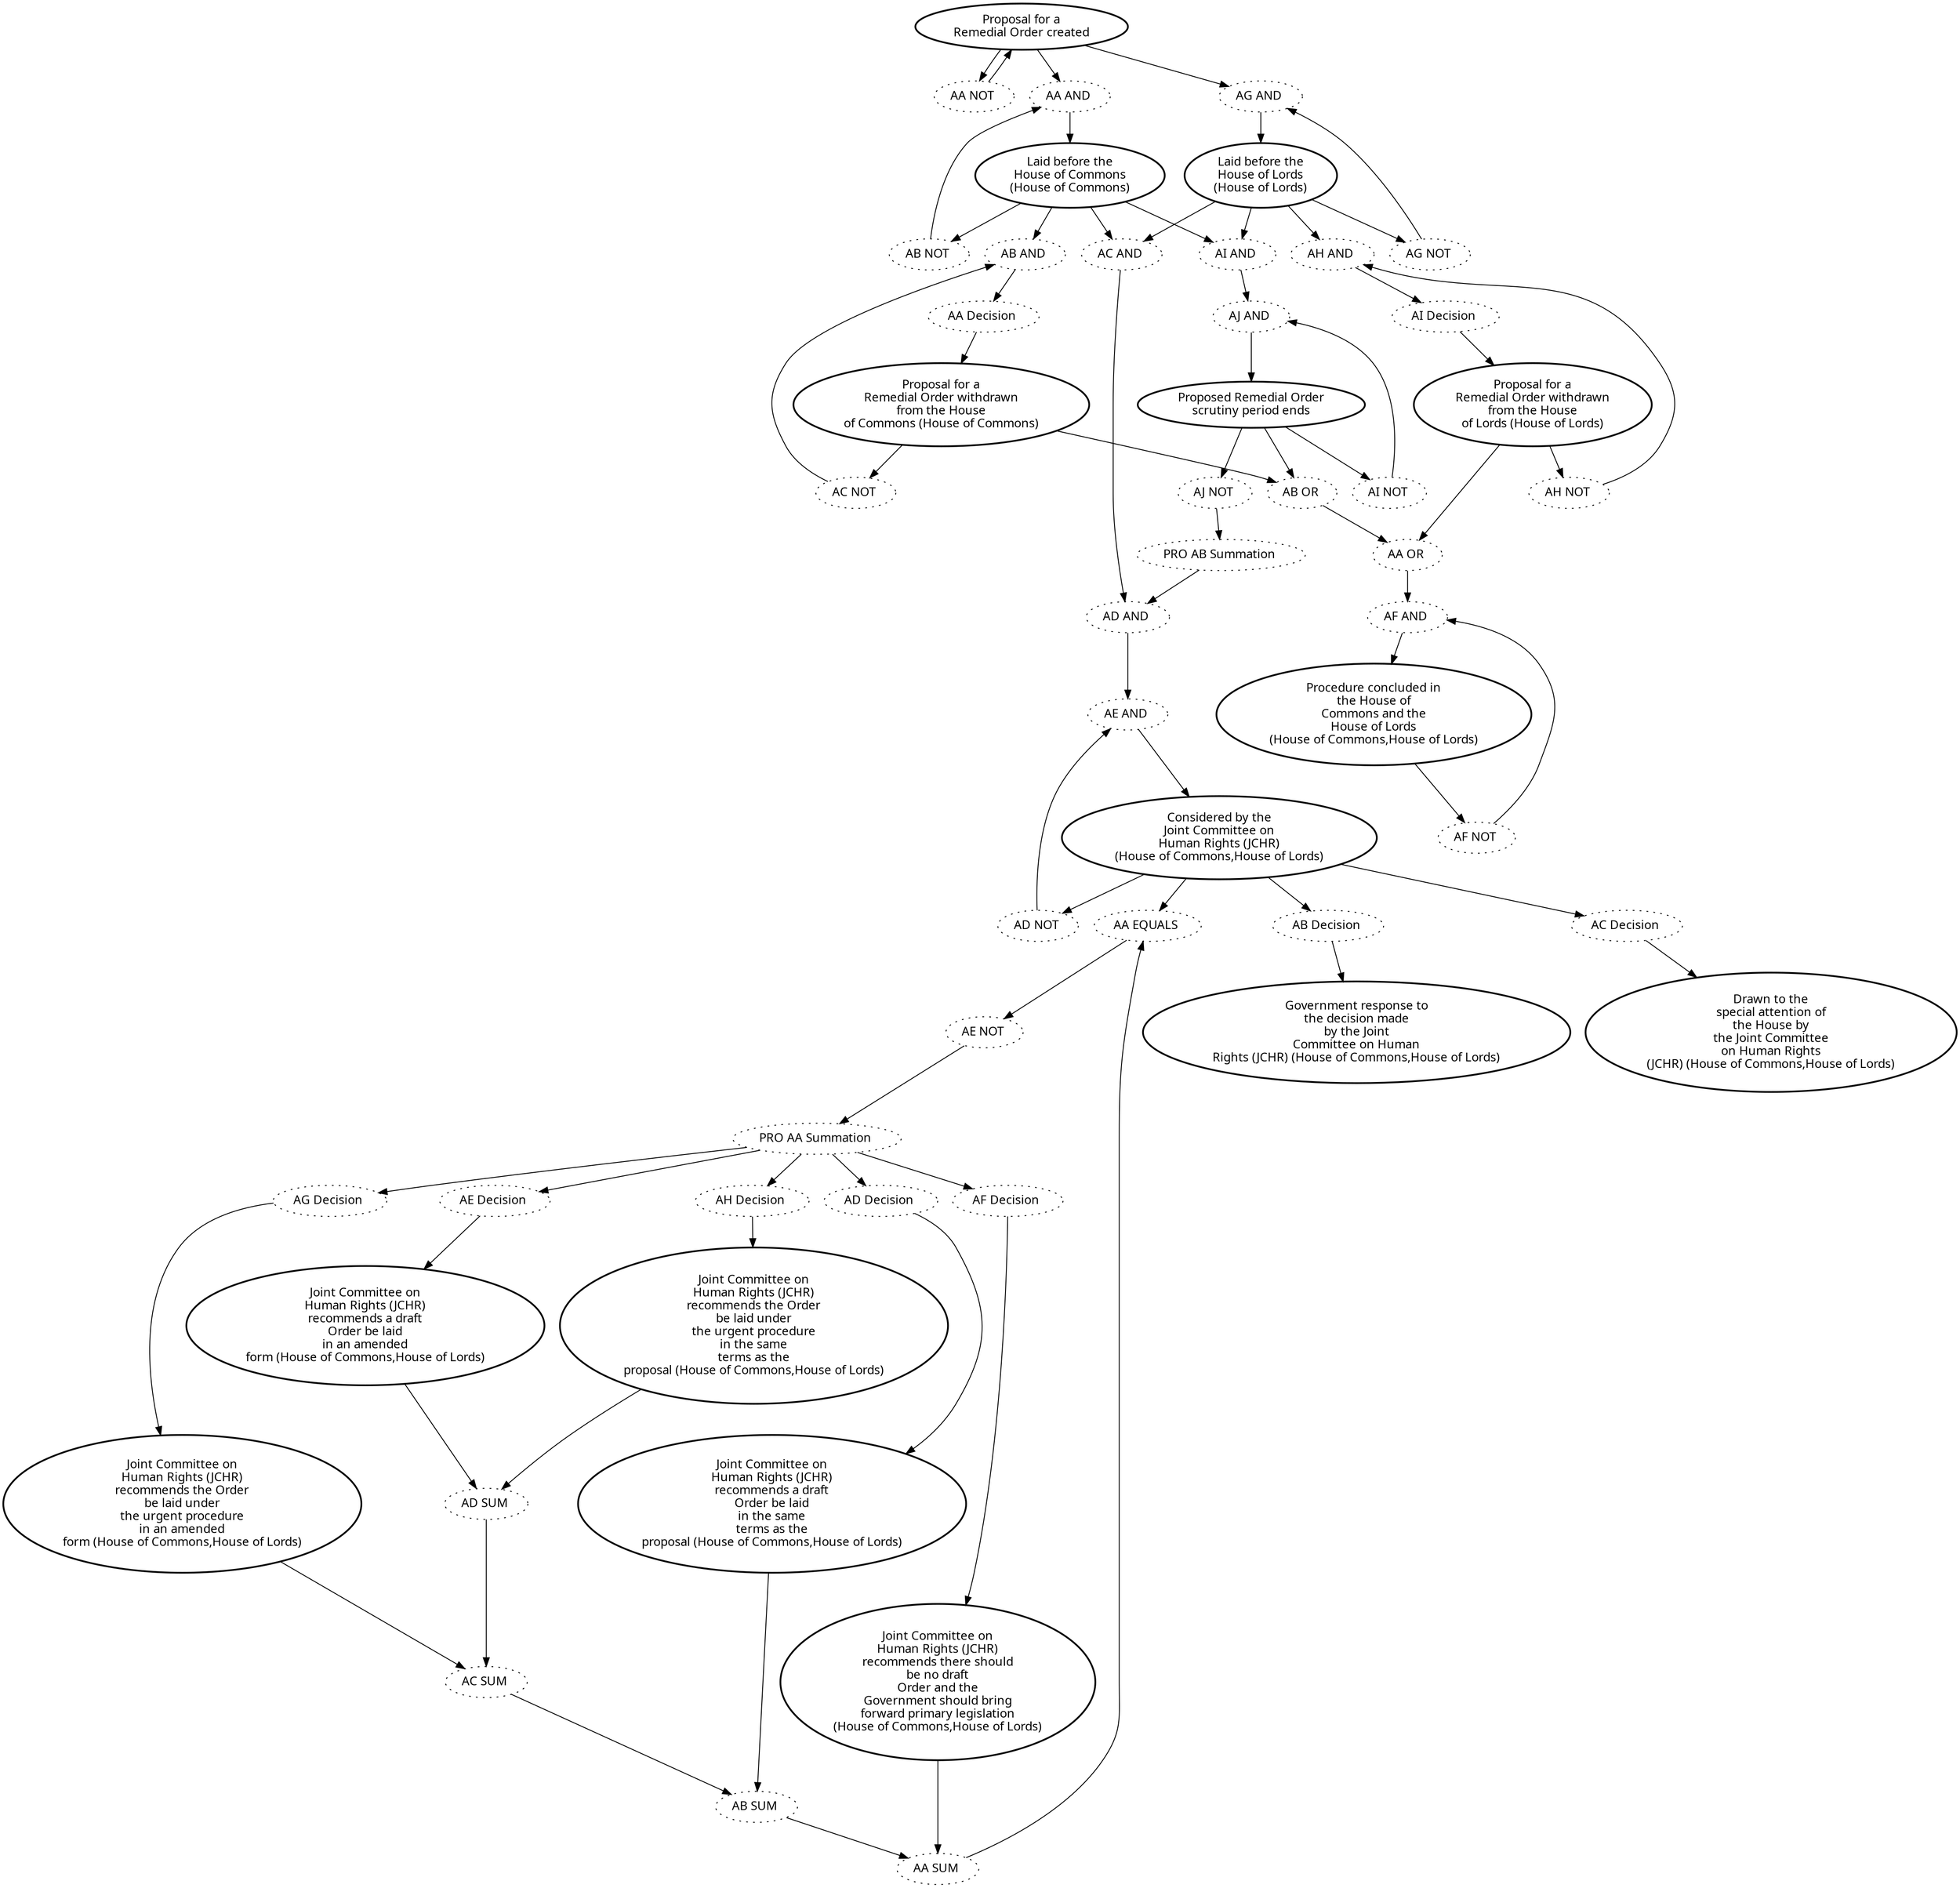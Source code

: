 digraph{graph[fontname="calibri"];node[fontname="calibri"];edge[fontname="calibri"];edge [style=solid, color=black];"1405"->"542"[label=""];edge[style=solid, color=black];edge [style=solid, color=black];"542"->"1405"[label=""];edge[style=solid, color=black];edge [style=solid, color=black];"1405"->"538"[label=""];edge[style=solid, color=black];edge [style=solid, color=black];"1405"->"300"[label=""];edge[style=solid, color=black];edge [style=solid, color=black];"538"->"4"[label=""];edge[style=solid, color=black];edge [style=solid, color=black];"4"->"539"[label=""];edge[style=solid, color=black];edge [style=solid, color=black];"539"->"538"[label=""];edge[style=solid, color=black];edge [style=solid, color=black];"300"->"12"[label=""];edge[style=solid, color=black];edge [style=solid, color=black];"12"->"297"[label=""];edge[style=solid, color=black];edge [style=solid, color=black];"297"->"300"[label=""];edge[style=solid, color=black];edge [style=solid, color=black];"4"->"307"[label=""];edge[style=solid, color=black];edge [style=solid, color=black];"12"->"307"[label=""];edge[style=solid, color=black];edge [style=solid, color=black];"4"->"283"[label=""];edge[style=solid, color=black];edge [style=solid, color=black];"12"->"283"[label=""];edge[style=solid, color=black];edge [style=solid, color=black];"283"->"287"[label=""];edge[style=solid, color=black];edge [style=solid, color=black];"307"->"310"[label=""];edge[style=solid, color=black];edge [style=solid, color=black];"310"->"1414"[label=""];edge[style=solid, color=black];edge [style=solid, color=black];"1414"->"306"[label=""];edge[style=solid, color=black];edge [style=solid, color=black];"306"->"310"[label=""];edge[style=solid, color=black];edge [style=solid, color=black];"1414"->"286"[label=""];edge[style=solid, color=black];edge [style=solid, color=black];"1414"->"308"[label=""];edge[style=solid, color=black];edge [style=solid, color=black];"308"->"1416"[label=""];edge[style=solid, color=black];edge [style=solid, color=black];"1416"->"287"[label=""];edge[style=solid, color=black];edge [style=solid, color=black];"287"->"288"[label=""];edge[style=solid, color=black];edge [style=solid, color=black];"288"->"247"[label=""];edge[style=solid, color=black];edge [style=solid, color=black];"247"->"284"[label=""];edge[style=solid, color=black];edge [style=solid, color=black];"284"->"288"[label=""];edge[style=solid, color=black];edge [style=solid, color=black];"247"->"293"[label=""];edge[style=solid, color=black];edge [style=solid, color=black];"293"->"1413"[label=""];edge[style=solid, color=black];edge [style=solid, color=black];"247"->"294"[label=""];edge[style=solid, color=black];edge [style=solid, color=black];"294"->"1407"[label=""];edge[style=solid, color=black];edge [style=solid, color=black];"247"->"1044"[label=""];edge[style=solid, color=black];edge [style=solid, color=black];"1044"->"289"[label=""];edge[style=solid, color=black];edge [style=solid, color=black];"289"->"1415"[label=""];edge[style=solid, color=black];edge [style=solid, color=black];"1415"->"298"[label=""];edge[style=solid, color=black];edge [style=solid, color=black];"1415"->"309"[label=""];edge[style=solid, color=black];edge [style=solid, color=black];"1415"->"320"[label=""];edge[style=solid, color=black];edge [style=solid, color=black];"1415"->"321"[label=""];edge[style=solid, color=black];edge [style=solid, color=black];"1415"->"324"[label=""];edge[style=solid, color=black];edge [style=solid, color=black];"309"->"1410"[label=""];edge[style=solid, color=black];edge [style=solid, color=black];"1410"->"1016"[label=""];edge[style=solid, color=black];edge [style=solid, color=black];"324"->"1412"[label=""];edge[style=solid, color=black];edge [style=solid, color=black];"1412"->"1016"[label=""];edge[style=solid, color=black];edge [style=solid, color=black];"1016"->"1015"[label=""];edge[style=solid, color=black];edge [style=solid, color=black];"321"->"1411"[label=""];edge[style=solid, color=black];edge [style=solid, color=black];"1411"->"1015"[label=""];edge[style=solid, color=black];edge [style=solid, color=black];"1015"->"1014"[label=""];edge[style=solid, color=black];edge [style=solid, color=black];"298"->"1409"[label=""];edge[style=solid, color=black];edge [style=solid, color=black];"1409"->"1014"[label=""];edge[style=solid, color=black];edge [style=solid, color=black];"1014"->"1013"[label=""];edge[style=solid, color=black];edge [style=solid, color=black];"320"->"1408"[label=""];edge[style=solid, color=black];edge [style=solid, color=black];"1408"->"1013"[label=""];edge[style=solid, color=black];edge [style=solid, color=black];"1013"->"1044"[label=""];edge[style=solid, color=black];edge [style=solid, color=black];"4"->"540"[label=""];edge[style=solid, color=black];edge [style=solid, color=black];"540"->"281"[label=""];edge[style=solid, color=black];edge [style=solid, color=black];"281"->"1406"[label=""];edge[style=solid, color=black];edge [style=solid, color=black];"1406"->"282"[label=""];edge[style=solid, color=black];edge [style=solid, color=black];"282"->"540"[label=""];edge[style=solid, color=black];edge [style=solid, color=black];"1406"->"286"[label=""];edge[style=solid, color=black];edge [style=solid, color=black];"286"->"285"[label=""];edge[style=solid, color=black];edge [style=solid, color=black];"12"->"305"[label=""];edge[style=solid, color=black];edge [style=solid, color=black];"305"->"489"[label=""];edge[style=solid, color=black];edge [style=solid, color=black];"489"->"1421"[label=""];edge[style=solid, color=black];edge [style=solid, color=black];"1421"->"301"[label=""];edge[style=solid, color=black];edge [style=solid, color=black];"301"->"305"[label=""];edge[style=solid, color=black];edge [style=solid, color=black];"1421"->"285"[label=""];edge[style=solid, color=black];edge [style=solid, color=black];"285"->"296"[label=""];edge[style=solid, color=black];edge [style=solid, color=black];"296"->"111"[label=""];edge[style=solid, color=black];edge [style=solid, color=black];"111"->"292"[label=""];edge[style=solid, color=black];edge [style=solid, color=black];"292"->"296"[label=""];edge[style=solid, color=black];"1405" [label="Proposal for a\nRemedial Order created\n", style=bold];"542" [label="AA NOT ", style=dotted];"538" [label="AA AND ", style=dotted];"4" [label="Laid before the\nHouse of Commons\n(House of Commons)", style=bold];"539" [label="AB NOT ", style=dotted];"300" [label="AG AND ", style=dotted];"12" [label="Laid before the\nHouse of Lords\n(House of Lords)", style=bold];"297" [label="AG NOT ", style=dotted];"283" [label="AC AND ", style=dotted];"307" [label="AI AND ", style=dotted];"310" [label="AJ AND ", style=dotted];"1414" [label="Proposed Remedial Order\nscrutiny period ends\n", style=bold];"306" [label="AI NOT ", style=dotted];"308" [label="AJ NOT ", style=dotted];"1416" [label="PRO AB Summation ", style=dotted];"287" [label="AD AND ", style=dotted];"288" [label="AE AND ", style=dotted];"247" [label="Considered by the\nJoint Committee on\nHuman Rights (JCHR)\n(House of Commons,House of Lords)", style=bold];"284" [label="AD NOT ", style=dotted];"293" [label="AB Decision ", style=dotted];"294" [label="AC Decision ", style=dotted];"1044" [label="AA EQUALS ", style=dotted];"289" [label="AE NOT ", style=dotted];"1415" [label="PRO AA Summation ", style=dotted];"309" [label="AE Decision ", style=dotted];"1410" [label="Joint Committee on\nHuman Rights (JCHR)\nrecommends a draft\nOrder be laid\nin an amended\nform (House of Commons,House of Lords)", style=bold];"324" [label="AH Decision ", style=dotted];"1412" [label="Joint Committee on\nHuman Rights (JCHR)\nrecommends the Order\nbe laid under\nthe urgent procedure\nin the same\nterms as the\nproposal (House of Commons,House of Lords)", style=bold];"1016" [label="AD SUM ", style=dotted];"321" [label="AG Decision ", style=dotted];"1411" [label="Joint Committee on\nHuman Rights (JCHR)\nrecommends the Order\nbe laid under\nthe urgent procedure\nin an amended\nform (House of Commons,House of Lords)", style=bold];"1015" [label="AC SUM ", style=dotted];"298" [label="AD Decision ", style=dotted];"1409" [label="Joint Committee on\nHuman Rights (JCHR)\nrecommends a draft\nOrder be laid\nin the same\nterms as the\nproposal (House of Commons,House of Lords)", style=bold];"1014" [label="AB SUM ", style=dotted];"320" [label="AF Decision ", style=dotted];"1408" [label="Joint Committee on\nHuman Rights (JCHR)\nrecommends there should\nbe no draft\nOrder and the\nGovernment should bring\nforward primary legislation\n(House of Commons,House of Lords)", style=bold];"1013" [label="AA SUM ", style=dotted];"540" [label="AB AND ", style=dotted];"281" [label="AA Decision ", style=dotted];"1406" [label="Proposal for a\nRemedial Order withdrawn\nfrom the House\nof Commons (House of Commons)", style=bold];"282" [label="AC NOT ", style=dotted];"286" [label="AB OR ", style=dotted];"305" [label="AH AND ", style=dotted];"489" [label="AI Decision ", style=dotted];"1421" [label="Proposal for a\nRemedial Order withdrawn\nfrom the House\nof Lords (House of Lords)", style=bold];"301" [label="AH NOT ", style=dotted];"285" [label="AA OR ", style=dotted];"296" [label="AF AND ", style=dotted];"111" [label="Procedure concluded in\nthe House of\nCommons and the\nHouse of Lords\n(House of Commons,House of Lords)", style=bold];"292" [label="AF NOT ", style=dotted];"1413" [label="Government response to\nthe decision made\nby the Joint\nCommittee on Human\nRights (JCHR) (House of Commons,House of Lords)", style=bold];"1407" [label="Drawn to the\nspecial attention of\nthe House by\nthe Joint Committee\non Human Rights\n(JCHR) (House of Commons,House of Lords)", style=bold];}